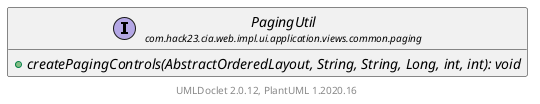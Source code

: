 @startuml
    set namespaceSeparator none
    hide empty fields
    hide empty methods

    interface "<size:14>PagingUtil\n<size:10>com.hack23.cia.web.impl.ui.application.views.common.paging" as com.hack23.cia.web.impl.ui.application.views.common.paging.PagingUtil [[PagingUtil.html]] {
        {abstract} +createPagingControls(AbstractOrderedLayout, String, String, Long, int, int): void
    }

    center footer UMLDoclet 2.0.12, PlantUML 1.2020.16
@enduml
